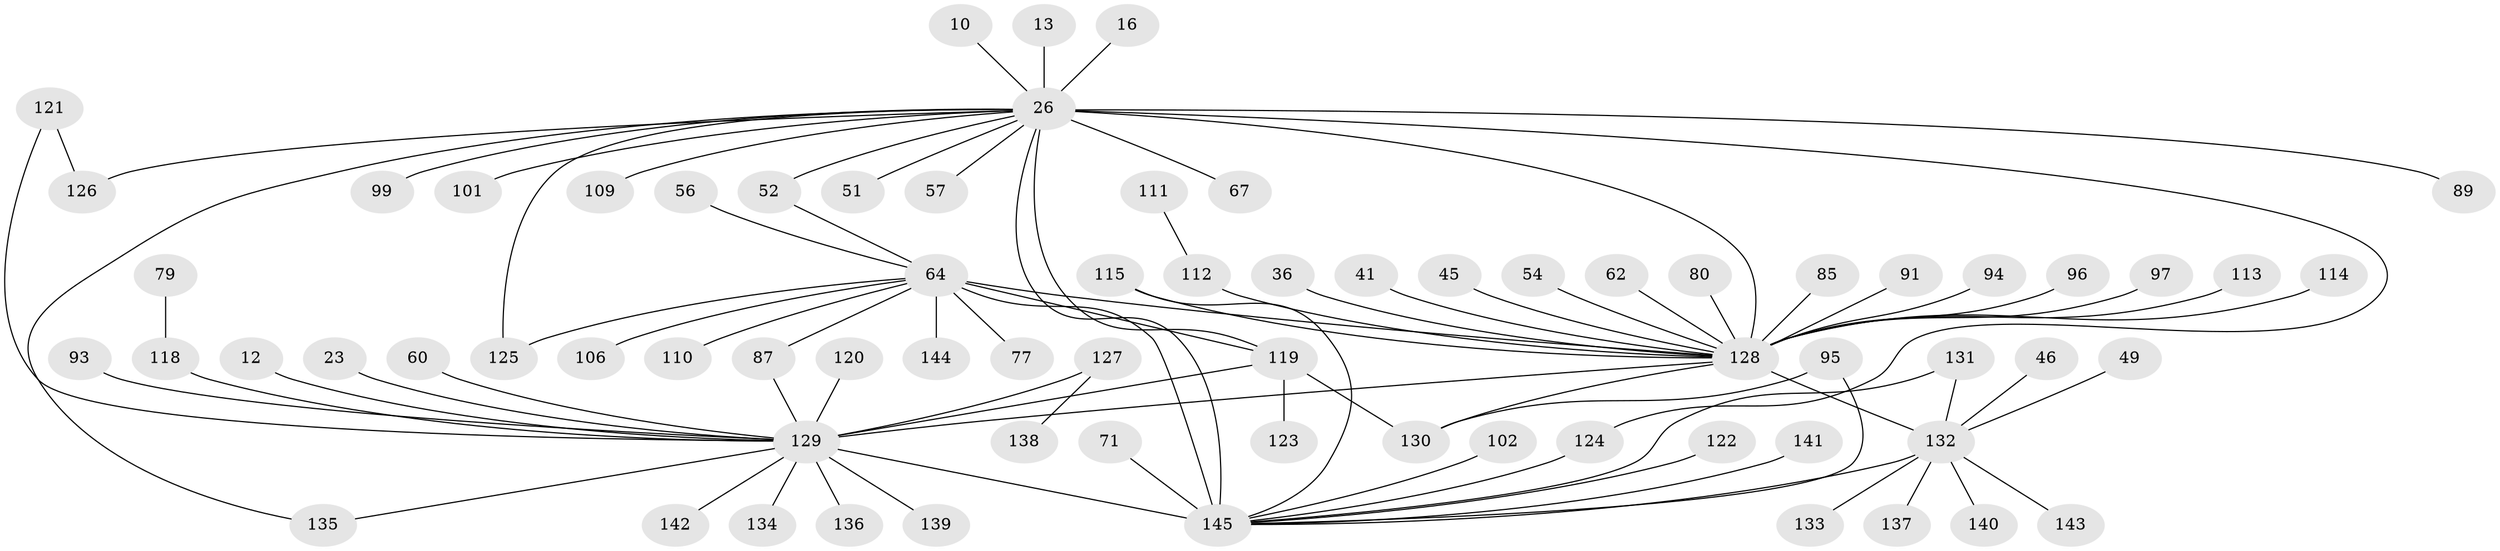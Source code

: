 // original degree distribution, {5: 0.05517241379310345, 25: 0.006896551724137931, 6: 0.027586206896551724, 4: 0.04827586206896552, 14: 0.006896551724137931, 18: 0.006896551724137931, 3: 0.11724137931034483, 1: 0.4827586206896552, 7: 0.020689655172413793, 2: 0.2206896551724138, 9: 0.006896551724137931}
// Generated by graph-tools (version 1.1) at 2025/50/03/04/25 21:50:56]
// undirected, 72 vertices, 86 edges
graph export_dot {
graph [start="1"]
  node [color=gray90,style=filled];
  10;
  12;
  13;
  16;
  23;
  26 [super="+17+9+7"];
  36 [super="+31"];
  41;
  45;
  46;
  49;
  51;
  52;
  54;
  56;
  57;
  60;
  62;
  64 [super="+18+30+44+53"];
  67 [super="+59"];
  71;
  77;
  79;
  80 [super="+48+65"];
  85;
  87;
  89;
  91;
  93;
  94;
  95;
  96 [super="+40"];
  97 [super="+43"];
  99;
  101;
  102;
  106;
  109 [super="+19+55"];
  110;
  111;
  112 [super="+82"];
  113;
  114;
  115 [super="+20+68+107"];
  118 [super="+75+21"];
  119 [super="+86+88+84"];
  120;
  121;
  122;
  123;
  124 [super="+108"];
  125 [super="+116"];
  126;
  127;
  128 [super="+47+39"];
  129 [super="+5+100"];
  130 [super="+83"];
  131 [super="+34+50"];
  132 [super="+72+63+74+90+42"];
  133;
  134;
  135 [super="+105"];
  136;
  137;
  138;
  139 [super="+70"];
  140;
  141;
  142;
  143;
  144 [super="+61+117"];
  145 [super="+103+29+78"];
  10 -- 26;
  12 -- 129;
  13 -- 26;
  16 -- 26;
  23 -- 129;
  26 -- 51;
  26 -- 57;
  26 -- 89;
  26 -- 99;
  26 -- 101;
  26 -- 52;
  26 -- 126;
  26 -- 109;
  26 -- 128 [weight=6];
  26 -- 119 [weight=2];
  26 -- 145;
  26 -- 124;
  26 -- 125;
  26 -- 67;
  26 -- 135;
  36 -- 128;
  41 -- 128;
  45 -- 128;
  46 -- 132;
  49 -- 132;
  52 -- 64;
  54 -- 128;
  56 -- 64;
  60 -- 129;
  62 -- 128;
  64 -- 106;
  64 -- 128 [weight=2];
  64 -- 77;
  64 -- 110;
  64 -- 145 [weight=5];
  64 -- 87;
  64 -- 119;
  64 -- 125;
  64 -- 144 [weight=2];
  71 -- 145;
  79 -- 118;
  80 -- 128;
  85 -- 128;
  87 -- 129;
  91 -- 128;
  93 -- 129;
  94 -- 128;
  95 -- 130 [weight=2];
  95 -- 145;
  96 -- 128;
  97 -- 128;
  102 -- 145;
  111 -- 112;
  112 -- 128;
  113 -- 128;
  114 -- 128;
  115 -- 128;
  115 -- 145;
  118 -- 129 [weight=2];
  119 -- 123;
  119 -- 130;
  119 -- 129;
  120 -- 129;
  121 -- 126;
  121 -- 129;
  122 -- 145;
  124 -- 145;
  127 -- 138;
  127 -- 129;
  128 -- 129 [weight=4];
  128 -- 130;
  128 -- 132 [weight=4];
  129 -- 142;
  129 -- 145 [weight=2];
  129 -- 134;
  129 -- 136;
  129 -- 139;
  129 -- 135;
  131 -- 145;
  131 -- 132;
  132 -- 145;
  132 -- 137;
  132 -- 140;
  132 -- 143;
  132 -- 133;
  141 -- 145;
}
